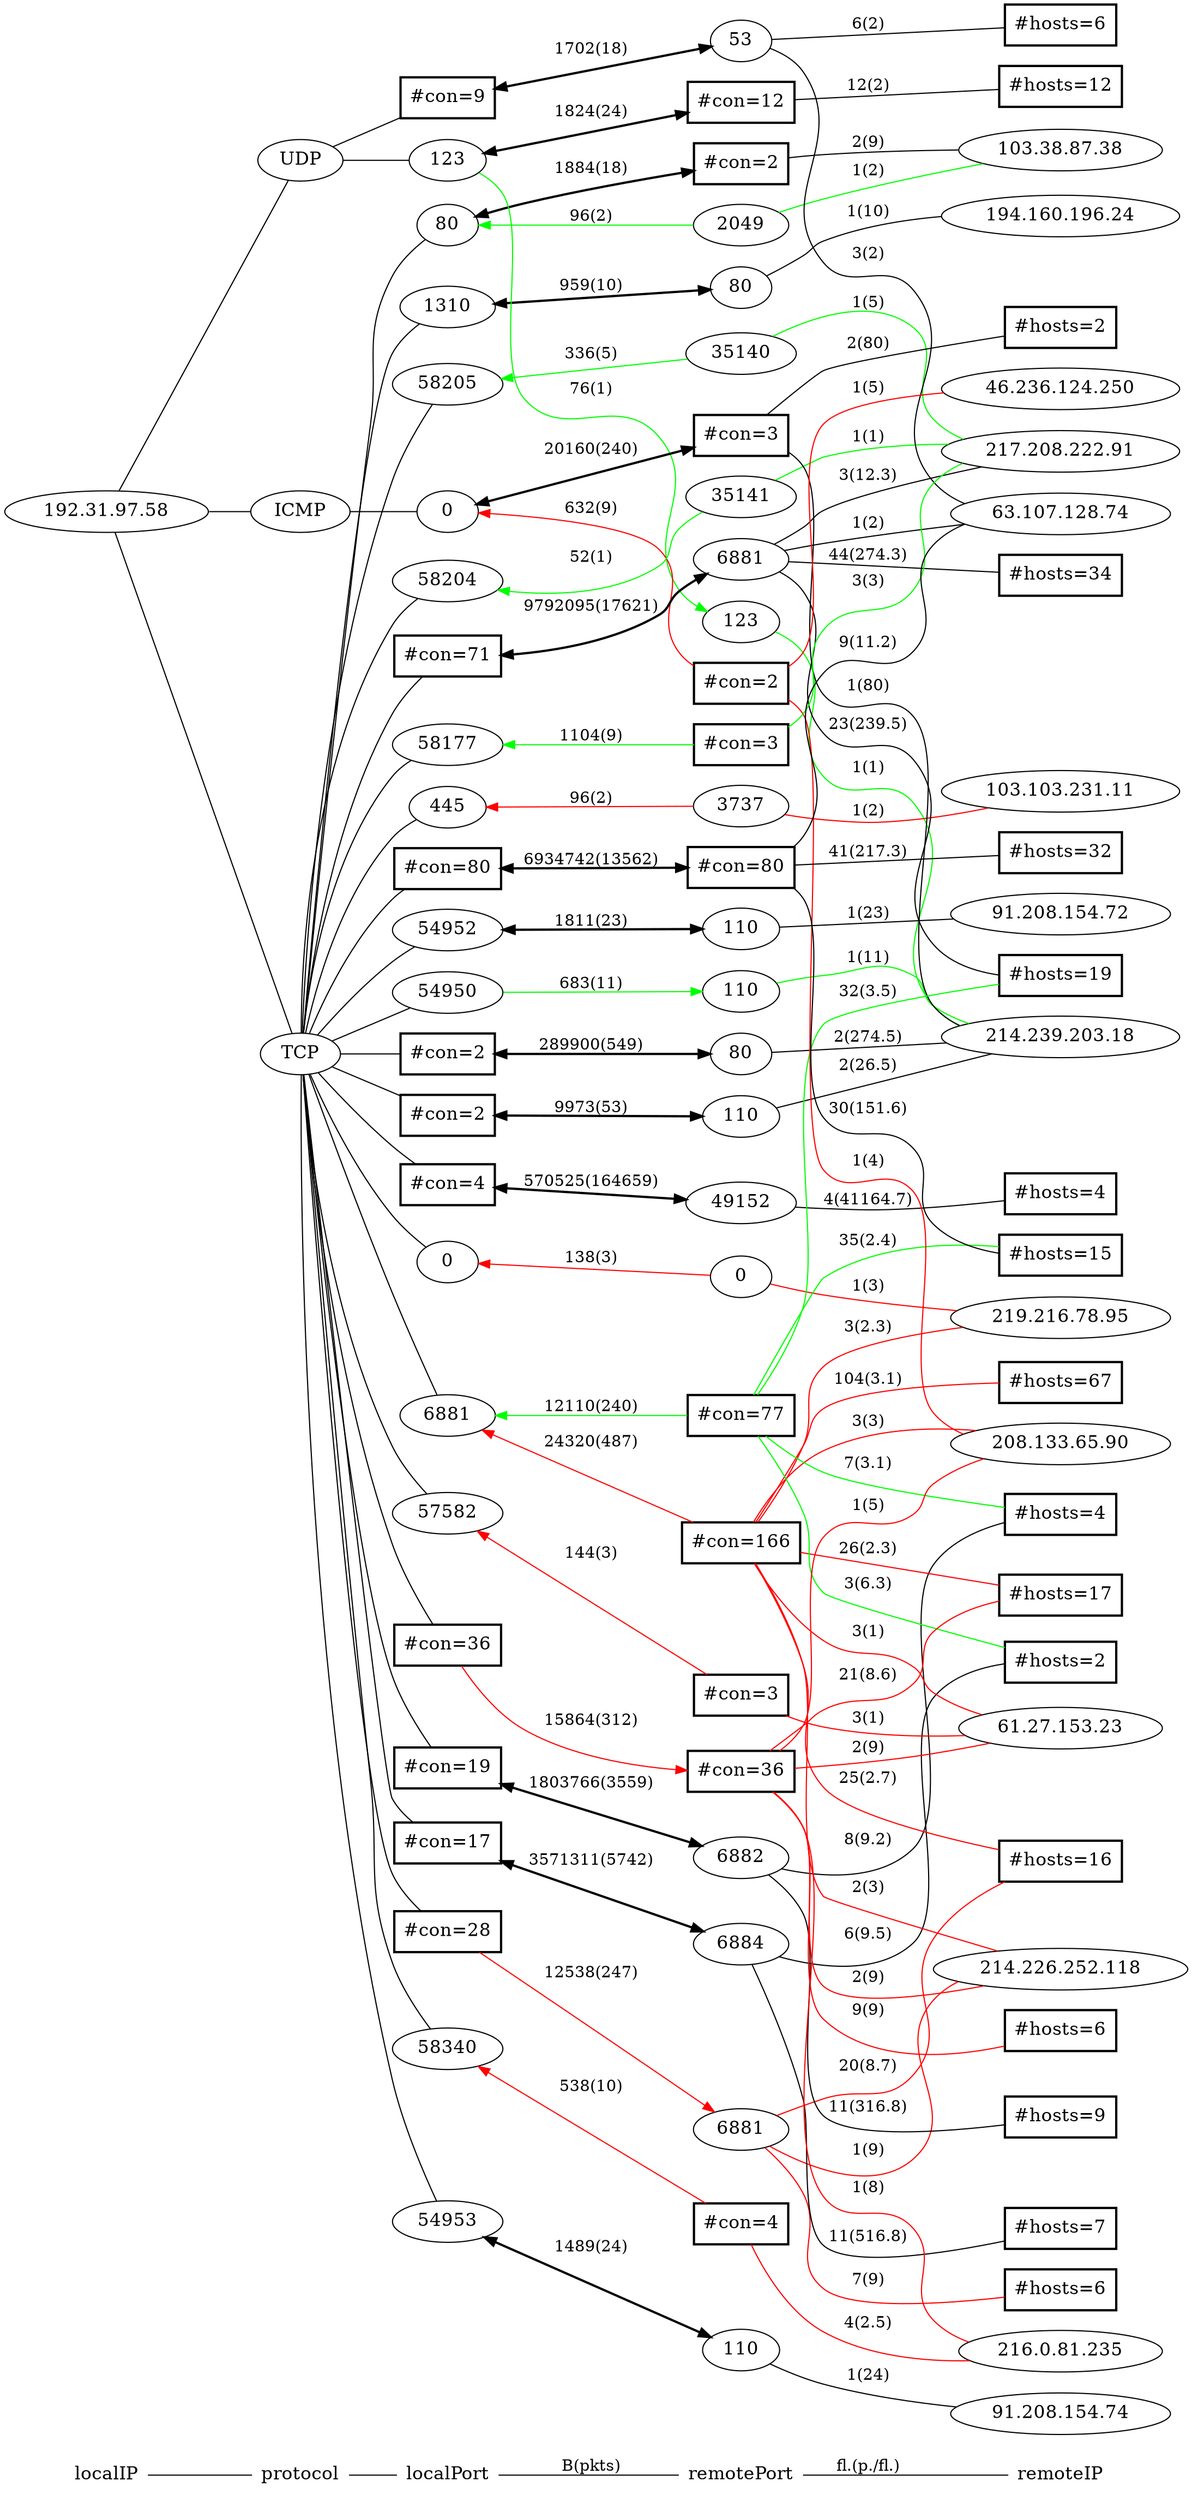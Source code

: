 graph G { /* Created by hpg2dot3() */
rankdir=LR;
node[shape=plaintext,fontsize=16];
"localIP"--"protocol"--"localPort""localPort"--"remotePort"[label="B(pkts)"]"remotePort"--"remoteIP"[label="fl.(p./fl.)"]
node[shape=ellipse];
subgraph 0{rank=same;"localIP";k1_3223281978;}
k1_3223281978[label="192.31.97.58"];
k1_3223281978--k2_6;
k1_3223281978--k2_17;
k1_3223281978--k2_1;
subgraph 1 {rank=same;"protocol";k2_6;k2_1;k2_17;}
k2_6[label="TCP"];
k2_1[label="ICMP"];
k2_17[label="UDP"];
k2_6--k3_268435536;
k2_6--k3_268436766;
k2_6--k3_268493633;
k2_6--k3_268435456;
k2_6--k3_268442337;
k2_6--k3_268490406;
k2_17--k3_123;
k2_1--k3_536870912;
k2_6--k3_268490409;
k2_6--k3_268493661;
k2_6--k3_268493038;
k2_6--k3_268493796;
k2_6--k3_268435901;
k2_6--k3_268493660;
k2_6--k3_268490408;
k2_6--k3_284885009;
k2_6--k3_270401540;
k2_6--k3_279183362;
k2_6--k3_4259920;
k2_6--k3_4194340;
k2_6--k3_284753991;
k2_6--k3_284819475;
k2_17--k3_131081;
k2_6--k3_279511042;
k2_6--k3_284950556;
subgraph 2 {rank=same;"localPort";k3_279511042;k3_284950556;k3_279183362;k3_268435901;k3_268493038;k3_268435456;k3_268490406;k3_131081;k3_536870912;k3_4194340;k3_268490409;k3_268493796;k3_268442337;k3_268493633;k3_270401540;k3_4259920;k3_284819475;k3_268493660;k3_123;k3_284885009;k3_268435536;k3_284753991;k3_268490408;k3_268493661;k3_268436766;}
k3_279511042[label="#con=2", shape=box, style=bold];
k3_284950556[label="#con=28", shape=box, style=bold];
k3_279183362[label="#con=2", shape=box, style=bold];
k3_268435901[label="445"];
k3_268493038[label="57582"];
k3_268435456[label="0"];
k3_268490406[label="54950"];
k3_131081[label="#con=9", shape=box, style=bold];
k3_536870912[label="0"];
k3_4194340[label="#con=36", shape=box, style=bold];
k3_268490409[label="54953"];
k3_268493796[label="58340"];
k3_268442337[label="6881"];
k3_268493633[label="58177"];
k3_270401540[label="#con=4", shape=box, style=bold];
k3_4259920[label="#con=80", shape=box, style=bold];
k3_284819475[label="#con=19", shape=box, style=bold];
k3_268493660[label="58204"];
k3_123[label="123"];
k3_284885009[label="#con=17", shape=box, style=bold];
k3_268435536[label="80"];
k3_284753991[label="#con=71", shape=box, style=bold];
k3_268490408[label="54952"];
k3_268493661[label="58205"];
k3_268436766[label="1310"];
k3_268435456--k4_1342636032[dir=back, color=red][label="138(3)"];
k3_123--k4_2147811451[dir=forward, color=green][label="76(1)"];
k3_268490409--k4_268632174[style=bold,dir=both][label="1489(24)"];
k3_268493661--k4_2416347460[dir=back, color=green][label="336(5)"];
k3_268435901--k4_1342181017[dir=back, color=red][label="96(2)"];
k3_268435536--k4_2415986689[dir=back, color=green][label="96(2)"];
k3_268490406--k4_2416246894[dir=forward, color=green][label="683(11)"];
k3_268493660--k4_2416347461[dir=back, color=green][label="52(1)"];
k3_268436766--k4_268697680[style=bold,dir=both][label="959(10)"];
k3_268490408--k4_268566638[style=bold,dir=both][label="1811(23)"];
k3_284950556--k4_1342773985[dir=forward, color=red][label="12538(247)"];
k3_279511042--k4_268763216[style=bold,dir=both][label="289900(549)"];
k3_284753991--k4_269163233[style=bold,dir=both][label="9792095(17621)"];
k3_270401540--k4_269008896[style=bold,dir=both][label="570525(164659)"];
k3_279183362--k4_268763246[style=bold,dir=both][label="9973(53)"];
k3_284885009--k4_269228772[style=bold,dir=both][label="3571311(5742)"];
k3_284819475--k4_269294306[style=bold,dir=both][label="1803766(3559)"];
k3_131081--k4_655413[style=bold,dir=both][label="1702(18)"];
k3_268493038--k4_1119813635[dir=back, color=red][label="144(3)"];
k3_268435536--k4_72220674[style=bold,dir=both][label="1884(18)"];
k3_268442337--k4_1107886246[dir=back, color=red][label="24320(487)"];
k3_536870912--k4_68157443[style=bold,dir=both][label="20160(240)"];
k3_123--k4_83296268[style=bold,dir=both][label="1824(24)"];
k3_268442337--k4_2315452493[dir=back, color=green][label="12110(240)"];
k3_268493796--k4_1119092740[dir=back, color=red][label="538(10)"];
k3_536870912--k4_1115619330[dir=back, color=red][label="632(9)"];
k3_268493633--k4_2329542659[dir=back, color=green][label="1104(9)"];
k3_4259920--k4_71368784[style=bold,dir=both][label="6934742(13562)"];
k3_4194340--k4_1094713380[dir=forward, color=red][label="15864(312)"];
subgraph 3 {rank=same;"remotePort";k4_268763216;k4_268632174;k4_1119813635;k4_268697680;k4_2329542659;k4_2416347460;k4_2415986689;k4_71368784;k4_1342181017;k4_269008896;k4_1094713380;k4_1115619330;k4_269163233;k4_269228772;k4_655413;k4_269294306;k4_1119092740;k4_1342636032;k4_83296268;k4_2147811451;k4_268566638;k4_1107886246;k4_1342773985;k4_268763246;k4_68157443;k4_72220674;k4_2416347461;k4_2416246894;k4_2315452493;}
k4_268763216[label="80"];
k4_268632174[label="110"];
k4_1119813635[label="#con=3", shape=box, style=bold];
k4_268697680[label="80"];
k4_2329542659[label="#con=3", shape=box, style=bold];
k4_2416347460[label="35140"];
k4_2415986689[label="2049"];
k4_71368784[label="#con=80", shape=box, style=bold];
k4_1342181017[label="3737"];
k4_269008896[label="49152"];
k4_1094713380[label="#con=36", shape=box, style=bold];
k4_1115619330[label="#con=2", shape=box, style=bold];
k4_269163233[label="6881"];
k4_269228772[label="6884"];
k4_655413[label="53"];
k4_269294306[label="6882"];
k4_1119092740[label="#con=4", shape=box, style=bold];
k4_1342636032[label="0"];
k4_83296268[label="#con=12", shape=box, style=bold];
k4_2147811451[label="123"];
k4_268566638[label="110"];
k4_1107886246[label="#con=166", shape=box, style=bold];
k4_1342773985[label="6881"];
k4_268763246[label="110"];
k4_68157443[label="#con=3", shape=box, style=bold];
k4_72220674[label="#con=2", shape=box, style=bold];
k4_2416347461[label="35141"];
k4_2416246894[label="110"];
k4_2315452493[label="#con=77", shape=box, style=bold];
k4_1342181017--k5_1734862603[color=red][label="1(2)"];
k4_269163233--k5_1064009802[label="1(2)"];
k4_268763246--k5_3606039314[label="2(26.5)"];
k4_268632174--k5_1540397642[label="1(24)"];
k4_2416246894--k5_3606039314[color=green][label="1(11)"];
k4_2415986689--k5_1730565926[color=green][label="1(2)"];
k4_2416347461--k5_3654344283[color=green][label="1(1)"];
k4_268566638--k5_1540397640[label="1(23)"];
k4_268763216--k5_3606039314[label="2(274.5)"];
k4_655413--k5_1064009802[label="3(2)"];
k4_1115619330--k5_787250426[color=red][label="1(5)"];
k4_1342636032--k5_3688386143[color=red][label="1(3)"];
k4_268697680--k5_3265315864[label="1(10)"];
k4_2147811451--k5_3606039314[color=green][label="1(1)"];
k4_269163233--k5_3654344283[label="3(12.3)"];
k4_2416347460--k5_3654344283[color=green][label="1(5)"];
k4_1342773985--k5_3605199990[color=red][label="1(9)"];
k4_1119092740--k5_3623899627[color=red][label="4(2.5)"];
k4_1094713380--k5_3605199990[color=red][label="2(9)"];
k4_1107886246--k5_1025218839[color=red][label="3(1)"];
k4_1107886246--k5_3498393946[color=red][label="3(3)"];
k4_68157443--k5_3606039314[label="1(80)"];
k4_72220674--k5_1730565926[label="2(9)"];
k4_1115619330--k5_3498393946[color=red][label="1(4)"];
k4_1094713380--k5_3623899627[color=red][label="1(8)"];
k4_71368784--k5_1064009802[label="9(11.2)"];
k4_1107886246--k5_3605199990[color=red][label="2(3)"];
k4_1107886246--k5_3688386143[color=red][label="3(2.3)"];
k4_1119813635--k5_1025218839[color=red][label="3(1)"];
k4_2329542659--k5_3654344283[color=green][label="3(3)"];
k4_1094713380--k5_1025218839[color=red][label="2(9)"];
k4_1094713380--k5_3498393946[color=red][label="1(5)"];
k4_269008896--k5_52297732[label="4(41164.7)"];
k4_269163233--k5_49872930[label="44(274.3)"];
k4_1342773985--k5_50069510[color=red][label="7(9)"];
k4_269228772--k5_50003975[label="11(516.8)"];
k4_269294306--k5_4294639620[label="8(9.2)"];
k4_269163233--k5_4294901779[label="23(239.5)"];
k4_655413--k5_50462726[label="6(2)"];
k4_269294306--k5_49938441[label="11(316.8)"];
k4_269228772--k5_4294377474[label="6(9.5)"];
k4_1342773985--k5_4294770704[color=red][label="20(8.7)"];
k4_71368784--k5_4294443023[label="30(151.6)"];
k4_2315452493--k5_4294377474[color=green][label="3(6.3)"];
k4_2315452493--k5_4294443023[color=green][label="35(2.4)"];
k4_1094713380--k5_4294836241[color=red][label="21(8.6)"];
k4_1094713380--k5_54525958[color=red][label="9(9)"];
k4_71368784--k5_54591520[label="41(217.3)"];
k4_83296268--k5_32964620[label="12(2)"];
k4_2315452493--k5_4294639620[color=green][label="7(3.1)"];
k4_2315452493--k5_4294901779[color=green][label="32(3.5)"];
k4_1107886246--k5_589891[color=red][label="104(3.1)"];
k4_1107886246--k5_4294836241[color=red][label="26(2.3)"];
k4_1107886246--k5_4294770704[color=red][label="25(2.7)"];
k4_68157443--k5_1048578[label="2(80)"];
subgraph 4 {rank=same;"remoteIP";k5_50462726;k5_54525958;k5_3606039314;k5_3623899627;k5_4294377474;k5_49938441;k5_4294901779;k5_4294901779;k5_3498393946;k5_1540397642;k5_4294770704;k5_1730565926;k5_4294377474;k5_3688386143;k5_54591520;k5_1540397640;k5_3605199990;k5_4294639620;k5_4294639620;k5_1730565926;k5_50069510;k5_3654344283;k5_1064009802;k5_4294836241;k5_3605199990;k5_4294443023;k5_49872930;k5_32964620;k5_1064009802;k5_787250426;k5_3688386143;k5_1048578;k5_589891;k5_1025218839;k5_3654344283;k5_52297732;k5_4294770704;k5_1734862603;k5_3265315864;k5_3606039314;k5_50003975;}
k5_50462726[label="#hosts=6", shape=box, style=bold];
k5_54525958[label="#hosts=6", shape=box, style=bold];
k5_3606039314[label="214.239.203.18"];
k5_3623899627[label="216.0.81.235"];
k5_4294377474[label="#hosts=2", shape=box, style=bold];
k5_49938441[label="#hosts=9", shape=box, style=bold];
k5_4294901779[label="#hosts=19", shape=box, style=bold];
k5_4294901779[label="#hosts=19", shape=box, style=bold];
k5_3498393946[label="208.133.65.90"];
k5_1540397642[label="91.208.154.74"];
k5_4294770704[label="#hosts=16", shape=box, style=bold];
k5_1730565926[label="103.38.87.38"];
k5_4294377474[label="#hosts=2", shape=box, style=bold];
k5_3688386143[label="219.216.78.95"];
k5_54591520[label="#hosts=32", shape=box, style=bold];
k5_1540397640[label="91.208.154.72"];
k5_3605199990[label="214.226.252.118"];
k5_4294639620[label="#hosts=4", shape=box, style=bold];
k5_4294639620[label="#hosts=4", shape=box, style=bold];
k5_1730565926[label="103.38.87.38"];
k5_50069510[label="#hosts=6", shape=box, style=bold];
k5_3654344283[label="217.208.222.91"];
k5_1064009802[label="63.107.128.74"];
k5_4294836241[label="#hosts=17", shape=box, style=bold];
k5_3605199990[label="214.226.252.118"];
k5_4294443023[label="#hosts=15", shape=box, style=bold];
k5_49872930[label="#hosts=34", shape=box, style=bold];
k5_32964620[label="#hosts=12", shape=box, style=bold];
k5_1064009802[label="63.107.128.74"];
k5_787250426[label="46.236.124.250"];
k5_3688386143[label="219.216.78.95"];
k5_1048578[label="#hosts=2", shape=box, style=bold];
k5_589891[label="#hosts=67", shape=box, style=bold];
k5_1025218839[label="61.27.153.23"];
k5_3654344283[label="217.208.222.91"];
k5_52297732[label="#hosts=4", shape=box, style=bold];
k5_4294770704[label="#hosts=16", shape=box, style=bold];
k5_1734862603[label="103.103.231.11"];
k5_3265315864[label="194.160.196.24"];
k5_3606039314[label="214.239.203.18"];
k5_50003975[label="#hosts=7", shape=box, style=bold];
}
